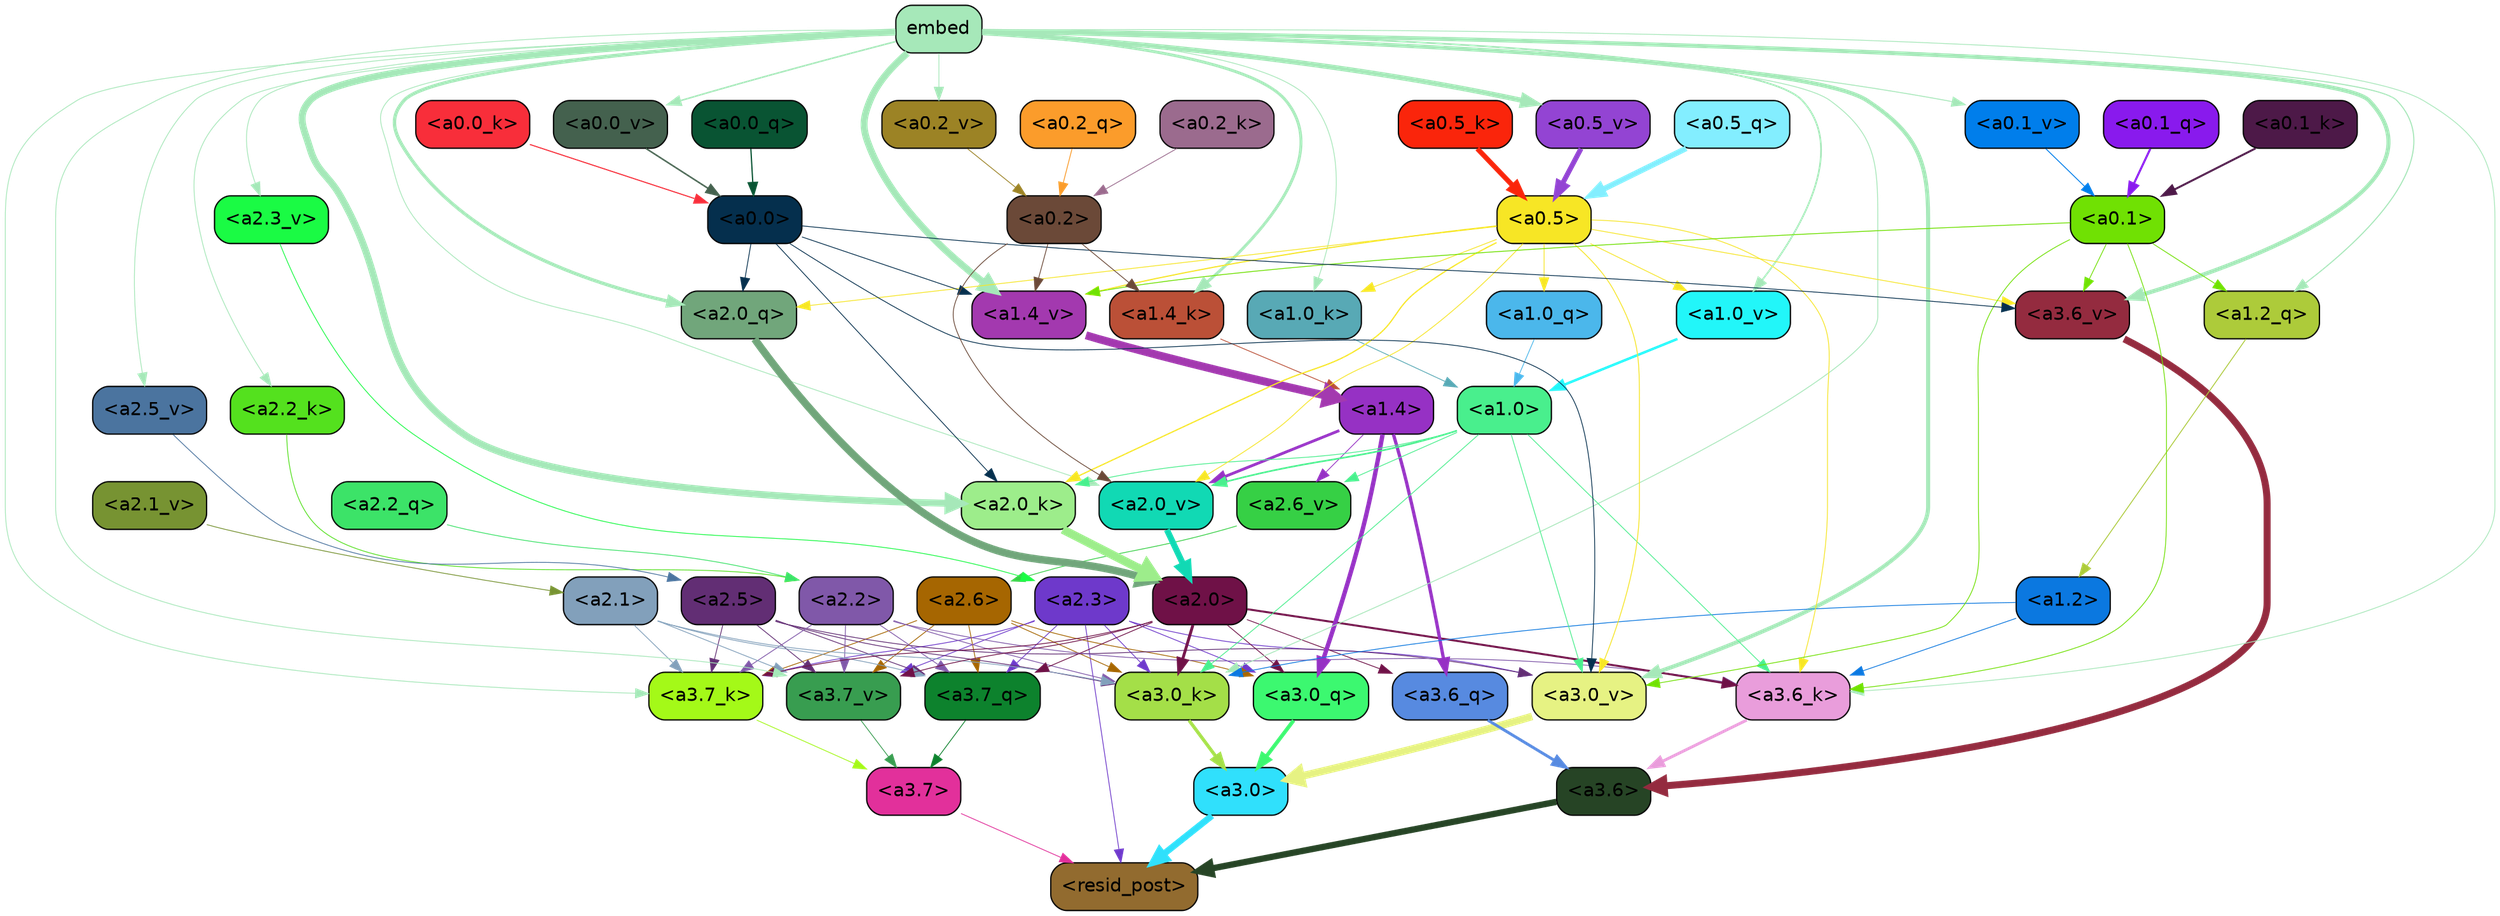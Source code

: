strict digraph "" {
	graph [bgcolor=transparent,
		layout=dot,
		overlap=false,
		splines=true
	];
	"<a3.7>"	[color=black,
		fillcolor="#e2309b",
		fontname=Helvetica,
		shape=box,
		style="filled, rounded"];
	"<resid_post>"	[color=black,
		fillcolor="#926b2f",
		fontname=Helvetica,
		shape=box,
		style="filled, rounded"];
	"<a3.7>" -> "<resid_post>"	[color="#e2309b",
		penwidth=0.6];
	"<a3.6>"	[color=black,
		fillcolor="#264425",
		fontname=Helvetica,
		shape=box,
		style="filled, rounded"];
	"<a3.6>" -> "<resid_post>"	[color="#264425",
		penwidth=4.7534414529800415];
	"<a3.0>"	[color=black,
		fillcolor="#30e0fc",
		fontname=Helvetica,
		shape=box,
		style="filled, rounded"];
	"<a3.0>" -> "<resid_post>"	[color="#30e0fc",
		penwidth=4.898576855659485];
	"<a2.3>"	[color=black,
		fillcolor="#6e39cb",
		fontname=Helvetica,
		shape=box,
		style="filled, rounded"];
	"<a2.3>" -> "<resid_post>"	[color="#6e39cb",
		penwidth=0.6];
	"<a3.7_q>"	[color=black,
		fillcolor="#0d822d",
		fontname=Helvetica,
		shape=box,
		style="filled, rounded"];
	"<a2.3>" -> "<a3.7_q>"	[color="#6e39cb",
		penwidth=0.6];
	"<a3.0_q>"	[color=black,
		fillcolor="#3cf870",
		fontname=Helvetica,
		shape=box,
		style="filled, rounded"];
	"<a2.3>" -> "<a3.0_q>"	[color="#6e39cb",
		penwidth=0.6];
	"<a3.7_k>"	[color=black,
		fillcolor="#a4f918",
		fontname=Helvetica,
		shape=box,
		style="filled, rounded"];
	"<a2.3>" -> "<a3.7_k>"	[color="#6e39cb",
		penwidth=0.6];
	"<a3.0_k>"	[color=black,
		fillcolor="#a4df48",
		fontname=Helvetica,
		shape=box,
		style="filled, rounded"];
	"<a2.3>" -> "<a3.0_k>"	[color="#6e39cb",
		penwidth=0.6];
	"<a3.7_v>"	[color=black,
		fillcolor="#389d50",
		fontname=Helvetica,
		shape=box,
		style="filled, rounded"];
	"<a2.3>" -> "<a3.7_v>"	[color="#6e39cb",
		penwidth=0.6];
	"<a3.0_v>"	[color=black,
		fillcolor="#e6f283",
		fontname=Helvetica,
		shape=box,
		style="filled, rounded"];
	"<a2.3>" -> "<a3.0_v>"	[color="#6e39cb",
		penwidth=0.6];
	"<a3.7_q>" -> "<a3.7>"	[color="#0d822d",
		penwidth=0.6];
	"<a3.6_q>"	[color=black,
		fillcolor="#578ae0",
		fontname=Helvetica,
		shape=box,
		style="filled, rounded"];
	"<a3.6_q>" -> "<a3.6>"	[color="#578ae0",
		penwidth=2.160832464694977];
	"<a3.0_q>" -> "<a3.0>"	[color="#3cf870",
		penwidth=2.870753765106201];
	"<a3.7_k>" -> "<a3.7>"	[color="#a4f918",
		penwidth=0.6];
	"<a3.6_k>"	[color=black,
		fillcolor="#e99ddb",
		fontname=Helvetica,
		shape=box,
		style="filled, rounded"];
	"<a3.6_k>" -> "<a3.6>"	[color="#e99ddb",
		penwidth=2.13908451795578];
	"<a3.0_k>" -> "<a3.0>"	[color="#a4df48",
		penwidth=2.520303964614868];
	"<a3.7_v>" -> "<a3.7>"	[color="#389d50",
		penwidth=0.6];
	"<a3.6_v>"	[color=black,
		fillcolor="#942b3f",
		fontname=Helvetica,
		shape=box,
		style="filled, rounded"];
	"<a3.6_v>" -> "<a3.6>"	[color="#942b3f",
		penwidth=5.297133803367615];
	"<a3.0_v>" -> "<a3.0>"	[color="#e6f283",
		penwidth=5.680712580680847];
	"<a2.6>"	[color=black,
		fillcolor="#a66601",
		fontname=Helvetica,
		shape=box,
		style="filled, rounded"];
	"<a2.6>" -> "<a3.7_q>"	[color="#a66601",
		penwidth=0.6];
	"<a2.6>" -> "<a3.0_q>"	[color="#a66601",
		penwidth=0.6];
	"<a2.6>" -> "<a3.7_k>"	[color="#a66601",
		penwidth=0.6];
	"<a2.6>" -> "<a3.0_k>"	[color="#a66601",
		penwidth=0.6];
	"<a2.6>" -> "<a3.7_v>"	[color="#a66601",
		penwidth=0.6];
	"<a2.5>"	[color=black,
		fillcolor="#622e74",
		fontname=Helvetica,
		shape=box,
		style="filled, rounded"];
	"<a2.5>" -> "<a3.7_q>"	[color="#622e74",
		penwidth=0.6];
	"<a2.5>" -> "<a3.7_k>"	[color="#622e74",
		penwidth=0.6];
	"<a2.5>" -> "<a3.0_k>"	[color="#622e74",
		penwidth=0.6];
	"<a2.5>" -> "<a3.7_v>"	[color="#622e74",
		penwidth=0.6];
	"<a2.5>" -> "<a3.0_v>"	[color="#622e74",
		penwidth=0.6];
	"<a2.2>"	[color=black,
		fillcolor="#8058a9",
		fontname=Helvetica,
		shape=box,
		style="filled, rounded"];
	"<a2.2>" -> "<a3.7_q>"	[color="#8058a9",
		penwidth=0.6];
	"<a2.2>" -> "<a3.7_k>"	[color="#8058a9",
		penwidth=0.6];
	"<a2.2>" -> "<a3.6_k>"	[color="#8058a9",
		penwidth=0.6];
	"<a2.2>" -> "<a3.0_k>"	[color="#8058a9",
		penwidth=0.6];
	"<a2.2>" -> "<a3.7_v>"	[color="#8058a9",
		penwidth=0.6];
	"<a2.1>"	[color=black,
		fillcolor="#82a0bb",
		fontname=Helvetica,
		shape=box,
		style="filled, rounded"];
	"<a2.1>" -> "<a3.7_q>"	[color="#82a0bb",
		penwidth=0.6];
	"<a2.1>" -> "<a3.7_k>"	[color="#82a0bb",
		penwidth=0.6];
	"<a2.1>" -> "<a3.0_k>"	[color="#82a0bb",
		penwidth=0.6];
	"<a2.1>" -> "<a3.7_v>"	[color="#82a0bb",
		penwidth=0.6];
	"<a2.0>"	[color=black,
		fillcolor="#6f1147",
		fontname=Helvetica,
		shape=box,
		style="filled, rounded"];
	"<a2.0>" -> "<a3.7_q>"	[color="#6f1147",
		penwidth=0.6];
	"<a2.0>" -> "<a3.6_q>"	[color="#6f1147",
		penwidth=0.6];
	"<a2.0>" -> "<a3.0_q>"	[color="#6f1147",
		penwidth=0.6];
	"<a2.0>" -> "<a3.7_k>"	[color="#6f1147",
		penwidth=0.6];
	"<a2.0>" -> "<a3.6_k>"	[color="#6f1147",
		penwidth=1.4957321882247925];
	"<a2.0>" -> "<a3.0_k>"	[color="#6f1147",
		penwidth=2.18752121925354];
	"<a2.0>" -> "<a3.7_v>"	[color="#6f1147",
		penwidth=0.6];
	"<a1.4>"	[color=black,
		fillcolor="#9631c4",
		fontname=Helvetica,
		shape=box,
		style="filled, rounded"];
	"<a1.4>" -> "<a3.6_q>"	[color="#9631c4",
		penwidth=2.4829938411712646];
	"<a1.4>" -> "<a3.0_q>"	[color="#9631c4",
		penwidth=3.299744725227356];
	"<a2.6_v>"	[color=black,
		fillcolor="#36d045",
		fontname=Helvetica,
		shape=box,
		style="filled, rounded"];
	"<a1.4>" -> "<a2.6_v>"	[color="#9631c4",
		penwidth=0.6];
	"<a2.0_v>"	[color=black,
		fillcolor="#11d9b4",
		fontname=Helvetica,
		shape=box,
		style="filled, rounded"];
	"<a1.4>" -> "<a2.0_v>"	[color="#9631c4",
		penwidth=2.092592429369688];
	embed	[color=black,
		fillcolor="#a6e8b9",
		fontname=Helvetica,
		shape=box,
		style="filled, rounded"];
	embed -> "<a3.7_k>"	[color="#a6e8b9",
		penwidth=0.6];
	embed -> "<a3.6_k>"	[color="#a6e8b9",
		penwidth=0.6];
	embed -> "<a3.0_k>"	[color="#a6e8b9",
		penwidth=0.6394047290086746];
	embed -> "<a3.7_v>"	[color="#a6e8b9",
		penwidth=0.6];
	embed -> "<a3.6_v>"	[color="#a6e8b9",
		penwidth=3.067279100418091];
	embed -> "<a3.0_v>"	[color="#a6e8b9",
		penwidth=3.0212591886520386];
	"<a2.0_q>"	[color=black,
		fillcolor="#71a67b",
		fontname=Helvetica,
		shape=box,
		style="filled, rounded"];
	embed -> "<a2.0_q>"	[color="#a6e8b9",
		penwidth=2.5355080366134644];
	"<a2.2_k>"	[color=black,
		fillcolor="#54e11e",
		fontname=Helvetica,
		shape=box,
		style="filled, rounded"];
	embed -> "<a2.2_k>"	[color="#a6e8b9",
		penwidth=0.6];
	"<a2.0_k>"	[color=black,
		fillcolor="#9ded8b",
		fontname=Helvetica,
		shape=box,
		style="filled, rounded"];
	embed -> "<a2.0_k>"	[color="#a6e8b9",
		penwidth=5.2180726528167725];
	"<a2.5_v>"	[color=black,
		fillcolor="#4b749f",
		fontname=Helvetica,
		shape=box,
		style="filled, rounded"];
	embed -> "<a2.5_v>"	[color="#a6e8b9",
		penwidth=0.6];
	"<a2.3_v>"	[color=black,
		fillcolor="#1afb44",
		fontname=Helvetica,
		shape=box,
		style="filled, rounded"];
	embed -> "<a2.3_v>"	[color="#a6e8b9",
		penwidth=0.6];
	embed -> "<a2.0_v>"	[color="#a6e8b9",
		penwidth=0.6];
	"<a1.2_q>"	[color=black,
		fillcolor="#adcb3a",
		fontname=Helvetica,
		shape=box,
		style="filled, rounded"];
	embed -> "<a1.2_q>"	[color="#a6e8b9",
		penwidth=0.8094894886016846];
	"<a1.4_k>"	[color=black,
		fillcolor="#bb5037",
		fontname=Helvetica,
		shape=box,
		style="filled, rounded"];
	embed -> "<a1.4_k>"	[color="#a6e8b9",
		penwidth=2.1732678413391113];
	"<a1.0_k>"	[color=black,
		fillcolor="#58a9b5",
		fontname=Helvetica,
		shape=box,
		style="filled, rounded"];
	embed -> "<a1.0_k>"	[color="#a6e8b9",
		penwidth=0.6];
	"<a1.4_v>"	[color=black,
		fillcolor="#a339af",
		fontname=Helvetica,
		shape=box,
		style="filled, rounded"];
	embed -> "<a1.4_v>"	[color="#a6e8b9",
		penwidth=5.162249565124512];
	"<a1.0_v>"	[color=black,
		fillcolor="#22f6f9",
		fontname=Helvetica,
		shape=box,
		style="filled, rounded"];
	embed -> "<a1.0_v>"	[color="#a6e8b9",
		penwidth=1.26457279920578];
	"<a0.5_v>"	[color=black,
		fillcolor="#9344d3",
		fontname=Helvetica,
		shape=box,
		style="filled, rounded"];
	embed -> "<a0.5_v>"	[color="#a6e8b9",
		penwidth=3.8054766058921814];
	"<a0.2_v>"	[color=black,
		fillcolor="#9c8325",
		fontname=Helvetica,
		shape=box,
		style="filled, rounded"];
	embed -> "<a0.2_v>"	[color="#a6e8b9",
		penwidth=0.6];
	"<a0.1_v>"	[color=black,
		fillcolor="#007eeb",
		fontname=Helvetica,
		shape=box,
		style="filled, rounded"];
	embed -> "<a0.1_v>"	[color="#a6e8b9",
		penwidth=0.6855058670043945];
	"<a0.0_v>"	[color=black,
		fillcolor="#44614e",
		fontname=Helvetica,
		shape=box,
		style="filled, rounded"];
	embed -> "<a0.0_v>"	[color="#a6e8b9",
		penwidth=1.1353206634521484];
	"<a1.2>"	[color=black,
		fillcolor="#0b78e0",
		fontname=Helvetica,
		shape=box,
		style="filled, rounded"];
	"<a1.2>" -> "<a3.6_k>"	[color="#0b78e0",
		penwidth=0.6];
	"<a1.2>" -> "<a3.0_k>"	[color="#0b78e0",
		penwidth=0.6];
	"<a1.0>"	[color=black,
		fillcolor="#49ef8d",
		fontname=Helvetica,
		shape=box,
		style="filled, rounded"];
	"<a1.0>" -> "<a3.6_k>"	[color="#49ef8d",
		penwidth=0.6];
	"<a1.0>" -> "<a3.0_k>"	[color="#49ef8d",
		penwidth=0.6];
	"<a1.0>" -> "<a3.0_v>"	[color="#49ef8d",
		penwidth=0.6];
	"<a1.0>" -> "<a2.0_k>"	[color="#49ef8d",
		penwidth=0.6];
	"<a1.0>" -> "<a2.6_v>"	[color="#49ef8d",
		penwidth=0.6];
	"<a1.0>" -> "<a2.0_v>"	[color="#49ef8d",
		penwidth=1.2132605910301208];
	"<a0.5>"	[color=black,
		fillcolor="#f7e625",
		fontname=Helvetica,
		shape=box,
		style="filled, rounded"];
	"<a0.5>" -> "<a3.6_k>"	[color="#f7e625",
		penwidth=0.6];
	"<a0.5>" -> "<a3.6_v>"	[color="#f7e625",
		penwidth=0.6];
	"<a0.5>" -> "<a3.0_v>"	[color="#f7e625",
		penwidth=0.648682102560997];
	"<a0.5>" -> "<a2.0_q>"	[color="#f7e625",
		penwidth=0.6];
	"<a0.5>" -> "<a2.0_k>"	[color="#f7e625",
		penwidth=0.9236047863960266];
	"<a0.5>" -> "<a2.0_v>"	[color="#f7e625",
		penwidth=0.6];
	"<a1.0_q>"	[color=black,
		fillcolor="#4bb7eb",
		fontname=Helvetica,
		shape=box,
		style="filled, rounded"];
	"<a0.5>" -> "<a1.0_q>"	[color="#f7e625",
		penwidth=0.6];
	"<a0.5>" -> "<a1.0_k>"	[color="#f7e625",
		penwidth=0.6];
	"<a0.5>" -> "<a1.4_v>"	[color="#f7e625",
		penwidth=0.8783596754074097];
	"<a0.5>" -> "<a1.0_v>"	[color="#f7e625",
		penwidth=0.6];
	"<a0.1>"	[color=black,
		fillcolor="#70e103",
		fontname=Helvetica,
		shape=box,
		style="filled, rounded"];
	"<a0.1>" -> "<a3.6_k>"	[color="#70e103",
		penwidth=0.6];
	"<a0.1>" -> "<a3.6_v>"	[color="#70e103",
		penwidth=0.6];
	"<a0.1>" -> "<a3.0_v>"	[color="#70e103",
		penwidth=0.6];
	"<a0.1>" -> "<a1.2_q>"	[color="#70e103",
		penwidth=0.6];
	"<a0.1>" -> "<a1.4_v>"	[color="#70e103",
		penwidth=0.6490728855133057];
	"<a0.0>"	[color=black,
		fillcolor="#052f4d",
		fontname=Helvetica,
		shape=box,
		style="filled, rounded"];
	"<a0.0>" -> "<a3.6_v>"	[color="#052f4d",
		penwidth=0.6];
	"<a0.0>" -> "<a3.0_v>"	[color="#052f4d",
		penwidth=0.6];
	"<a0.0>" -> "<a2.0_q>"	[color="#052f4d",
		penwidth=0.6];
	"<a0.0>" -> "<a2.0_k>"	[color="#052f4d",
		penwidth=0.6];
	"<a0.0>" -> "<a1.4_v>"	[color="#052f4d",
		penwidth=0.6];
	"<a2.2_q>"	[color=black,
		fillcolor="#3ce368",
		fontname=Helvetica,
		shape=box,
		style="filled, rounded"];
	"<a2.2_q>" -> "<a2.2>"	[color="#3ce368",
		penwidth=0.6];
	"<a2.0_q>" -> "<a2.0>"	[color="#71a67b",
		penwidth=5.681910276412964];
	"<a2.2_k>" -> "<a2.2>"	[color="#54e11e",
		penwidth=0.6];
	"<a2.0_k>" -> "<a2.0>"	[color="#9ded8b",
		penwidth=6.447777509689331];
	"<a2.6_v>" -> "<a2.6>"	[color="#36d045",
		penwidth=0.6];
	"<a2.5_v>" -> "<a2.5>"	[color="#4b749f",
		penwidth=0.6];
	"<a2.3_v>" -> "<a2.3>"	[color="#1afb44",
		penwidth=0.6];
	"<a2.1_v>"	[color=black,
		fillcolor="#779332",
		fontname=Helvetica,
		shape=box,
		style="filled, rounded"];
	"<a2.1_v>" -> "<a2.1>"	[color="#779332",
		penwidth=0.6];
	"<a2.0_v>" -> "<a2.0>"	[color="#11d9b4",
		penwidth=4.5695202350616455];
	"<a0.2>"	[color=black,
		fillcolor="#6b4938",
		fontname=Helvetica,
		shape=box,
		style="filled, rounded"];
	"<a0.2>" -> "<a2.0_v>"	[color="#6b4938",
		penwidth=0.6];
	"<a0.2>" -> "<a1.4_k>"	[color="#6b4938",
		penwidth=0.6];
	"<a0.2>" -> "<a1.4_v>"	[color="#6b4938",
		penwidth=0.6];
	"<a1.2_q>" -> "<a1.2>"	[color="#adcb3a",
		penwidth=0.6769798994064331];
	"<a1.0_q>" -> "<a1.0>"	[color="#4bb7eb",
		penwidth=0.6];
	"<a1.4_k>" -> "<a1.4>"	[color="#bb5037",
		penwidth=0.6];
	"<a1.0_k>" -> "<a1.0>"	[color="#58a9b5",
		penwidth=0.6];
	"<a1.4_v>" -> "<a1.4>"	[color="#a339af",
		penwidth=6.016597509384155];
	"<a1.0_v>" -> "<a1.0>"	[color="#22f6f9",
		penwidth=1.8562973737716675];
	"<a0.5_q>"	[color=black,
		fillcolor="#83eeff",
		fontname=Helvetica,
		shape=box,
		style="filled, rounded"];
	"<a0.5_q>" -> "<a0.5>"	[color="#83eeff",
		penwidth=4.176325984299183];
	"<a0.2_q>"	[color=black,
		fillcolor="#fb9c2b",
		fontname=Helvetica,
		shape=box,
		style="filled, rounded"];
	"<a0.2_q>" -> "<a0.2>"	[color="#fb9c2b",
		penwidth=0.6484866142272949];
	"<a0.1_q>"	[color=black,
		fillcolor="#891aed",
		fontname=Helvetica,
		shape=box,
		style="filled, rounded"];
	"<a0.1_q>" -> "<a0.1>"	[color="#891aed",
		penwidth=1.571044921875];
	"<a0.0_q>"	[color=black,
		fillcolor="#095433",
		fontname=Helvetica,
		shape=box,
		style="filled, rounded"];
	"<a0.0_q>" -> "<a0.0>"	[color="#095433",
		penwidth=0.9426424503326416];
	"<a0.5_k>"	[color=black,
		fillcolor="#fa250b",
		fontname=Helvetica,
		shape=box,
		style="filled, rounded"];
	"<a0.5_k>" -> "<a0.5>"	[color="#fa250b",
		penwidth=3.7953722774982452];
	"<a0.2_k>"	[color=black,
		fillcolor="#9b6b8e",
		fontname=Helvetica,
		shape=box,
		style="filled, rounded"];
	"<a0.2_k>" -> "<a0.2>"	[color="#9b6b8e",
		penwidth=0.6];
	"<a0.1_k>"	[color=black,
		fillcolor="#4d1948",
		fontname=Helvetica,
		shape=box,
		style="filled, rounded"];
	"<a0.1_k>" -> "<a0.1>"	[color="#4d1948",
		penwidth=1.483607530593872];
	"<a0.0_k>"	[color=black,
		fillcolor="#f82e3a",
		fontname=Helvetica,
		shape=box,
		style="filled, rounded"];
	"<a0.0_k>" -> "<a0.0>"	[color="#f82e3a",
		penwidth=0.8216795921325684];
	"<a0.5_v>" -> "<a0.5>"	[color="#9344d3",
		penwidth=3.805475652217865];
	"<a0.2_v>" -> "<a0.2>"	[color="#9c8325",
		penwidth=0.6];
	"<a0.1_v>" -> "<a0.1>"	[color="#007eeb",
		penwidth=0.6855120658874512];
	"<a0.0_v>" -> "<a0.0>"	[color="#44614e",
		penwidth=1.1353182792663574];
}
